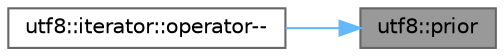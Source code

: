 digraph "utf8::prior"
{
 // INTERACTIVE_SVG=YES
 // LATEX_PDF_SIZE
  bgcolor="transparent";
  edge [fontname=Helvetica,fontsize=10,labelfontname=Helvetica,labelfontsize=10];
  node [fontname=Helvetica,fontsize=10,shape=box,height=0.2,width=0.4];
  rankdir="RL";
  Node1 [label="utf8::prior",height=0.2,width=0.4,color="gray40", fillcolor="grey60", style="filled", fontcolor="black",tooltip=" "];
  Node1 -> Node2 [dir="back",color="steelblue1",style="solid"];
  Node2 [label="utf8::iterator::operator--",height=0.2,width=0.4,color="grey40", fillcolor="white", style="filled",URL="$classutf8_1_1iterator.html#a53b8575b1601f8259040230bc6eab1e6",tooltip=" "];
}
